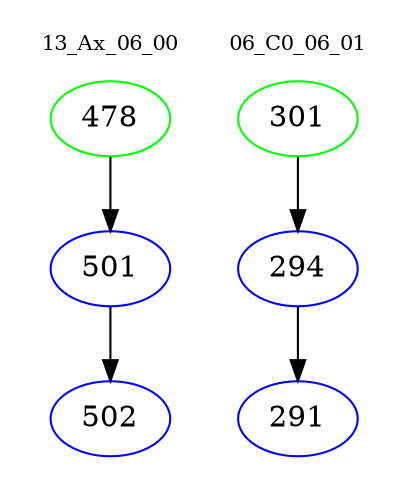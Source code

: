 digraph{
subgraph cluster_0 {
color = white
label = "13_Ax_06_00";
fontsize=10;
T0_478 [label="478", color="green"]
T0_478 -> T0_501 [color="black"]
T0_501 [label="501", color="blue"]
T0_501 -> T0_502 [color="black"]
T0_502 [label="502", color="blue"]
}
subgraph cluster_1 {
color = white
label = "06_C0_06_01";
fontsize=10;
T1_301 [label="301", color="green"]
T1_301 -> T1_294 [color="black"]
T1_294 [label="294", color="blue"]
T1_294 -> T1_291 [color="black"]
T1_291 [label="291", color="blue"]
}
}
